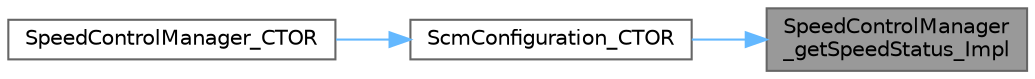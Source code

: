 digraph "SpeedControlManager_getSpeedStatus_Impl"
{
 // LATEX_PDF_SIZE
  bgcolor="transparent";
  edge [fontname=Helvetica,fontsize=10,labelfontname=Helvetica,labelfontsize=10];
  node [fontname=Helvetica,fontsize=10,shape=box,height=0.2,width=0.4];
  rankdir="RL";
  Node1 [id="Node000001",label="SpeedControlManager\l_getSpeedStatus_Impl",height=0.2,width=0.4,color="gray40", fillcolor="grey60", style="filled", fontcolor="black",tooltip="Gets the current speed status configuration."];
  Node1 -> Node2 [id="edge1_Node000001_Node000002",dir="back",color="steelblue1",style="solid",tooltip=" "];
  Node2 [id="Node000002",label="ScmConfiguration_CTOR",height=0.2,width=0.4,color="grey40", fillcolor="white", style="filled",URL="$_speed_control_manager_8c.html#a59a99ac63e133323f9ff649c6211f628",tooltip="Constructor for the Speed Control Manager Configuration."];
  Node2 -> Node3 [id="edge2_Node000002_Node000003",dir="back",color="steelblue1",style="solid",tooltip=" "];
  Node3 [id="Node000003",label="SpeedControlManager_CTOR",height=0.2,width=0.4,color="grey40", fillcolor="white", style="filled",URL="$_speed_control_manager_8c.html#a840d63c1dae96bad2a6bf92f9717ef07",tooltip="Constructor for the Speed Control Manager."];
}
